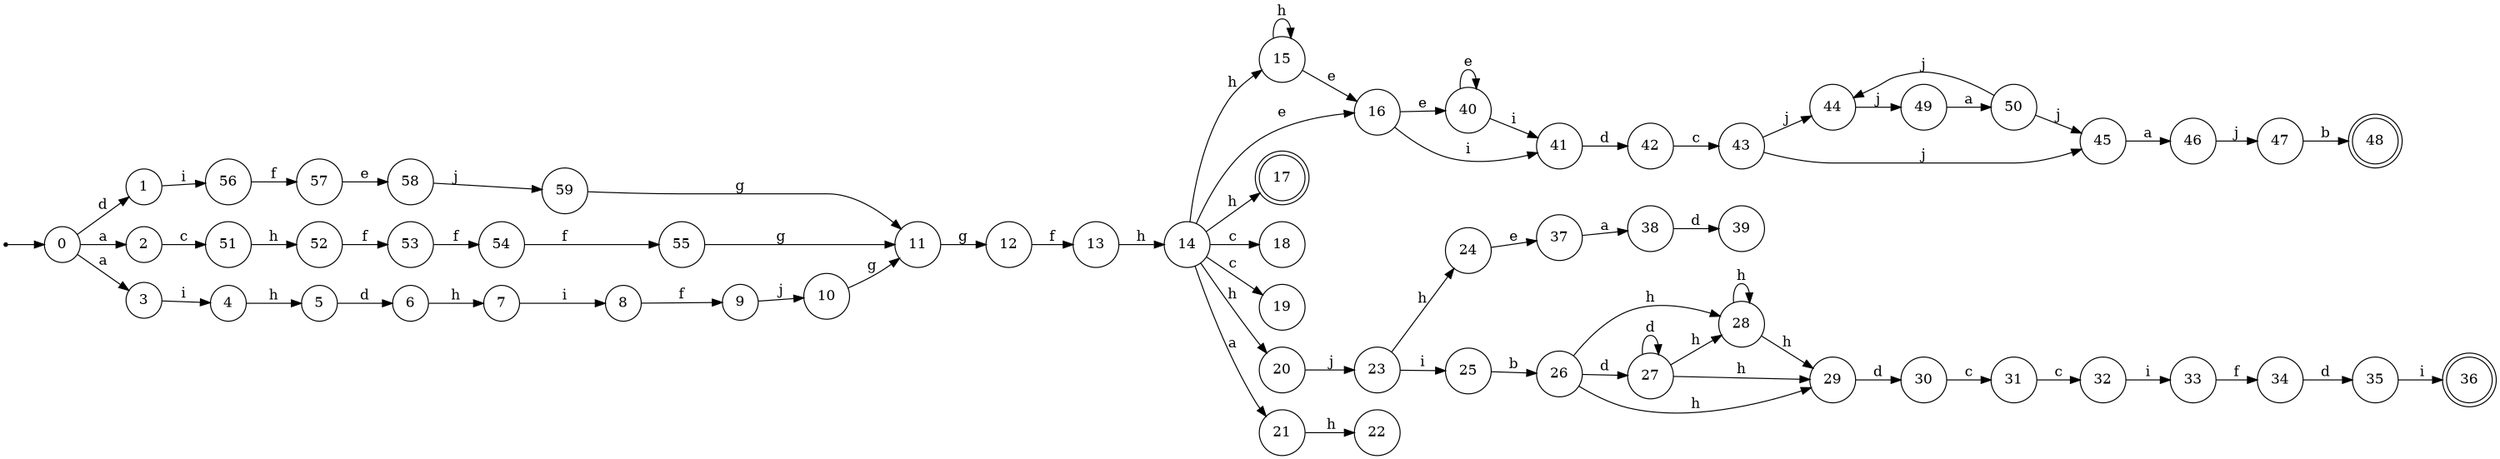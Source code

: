 digraph finite_state_machine {
rankdir=LR;
size="20,20";
node [shape = point]; "dummy0"
node [shape = circle]; "0";
"dummy0" -> "0";
node [shape = circle]; "1";
node [shape = circle]; "2";
node [shape = circle]; "3";
node [shape = circle]; "4";
node [shape = circle]; "5";
node [shape = circle]; "6";
node [shape = circle]; "7";
node [shape = circle]; "8";
node [shape = circle]; "9";
node [shape = circle]; "10";
node [shape = circle]; "11";
node [shape = circle]; "12";
node [shape = circle]; "13";
node [shape = circle]; "14";
node [shape = circle]; "15";
node [shape = circle]; "16";
node [shape = doublecircle]; "17";node [shape = circle]; "18";
node [shape = circle]; "19";
node [shape = circle]; "20";
node [shape = circle]; "21";
node [shape = circle]; "22";
node [shape = circle]; "23";
node [shape = circle]; "24";
node [shape = circle]; "25";
node [shape = circle]; "26";
node [shape = circle]; "27";
node [shape = circle]; "28";
node [shape = circle]; "29";
node [shape = circle]; "30";
node [shape = circle]; "31";
node [shape = circle]; "32";
node [shape = circle]; "33";
node [shape = circle]; "34";
node [shape = circle]; "35";
node [shape = doublecircle]; "36";node [shape = circle]; "37";
node [shape = circle]; "38";
node [shape = circle]; "39";
node [shape = circle]; "40";
node [shape = circle]; "41";
node [shape = circle]; "42";
node [shape = circle]; "43";
node [shape = circle]; "44";
node [shape = circle]; "45";
node [shape = circle]; "46";
node [shape = circle]; "47";
node [shape = doublecircle]; "48";node [shape = circle]; "49";
node [shape = circle]; "50";
node [shape = circle]; "51";
node [shape = circle]; "52";
node [shape = circle]; "53";
node [shape = circle]; "54";
node [shape = circle]; "55";
node [shape = circle]; "56";
node [shape = circle]; "57";
node [shape = circle]; "58";
node [shape = circle]; "59";
"0" -> "1" [label = "d"];
 "0" -> "2" [label = "a"];
 "0" -> "3" [label = "a"];
 "3" -> "4" [label = "i"];
 "4" -> "5" [label = "h"];
 "5" -> "6" [label = "d"];
 "6" -> "7" [label = "h"];
 "7" -> "8" [label = "i"];
 "8" -> "9" [label = "f"];
 "9" -> "10" [label = "j"];
 "10" -> "11" [label = "g"];
 "11" -> "12" [label = "g"];
 "12" -> "13" [label = "f"];
 "13" -> "14" [label = "h"];
 "14" -> "17" [label = "h"];
 "14" -> "20" [label = "h"];
 "14" -> "15" [label = "h"];
 "14" -> "16" [label = "e"];
 "14" -> "18" [label = "c"];
 "14" -> "19" [label = "c"];
 "14" -> "21" [label = "a"];
 "21" -> "22" [label = "h"];
 "20" -> "23" [label = "j"];
 "23" -> "24" [label = "h"];
 "23" -> "25" [label = "i"];
 "25" -> "26" [label = "b"];
 "26" -> "27" [label = "d"];
 "26" -> "28" [label = "h"];
 "26" -> "29" [label = "h"];
 "29" -> "30" [label = "d"];
 "30" -> "31" [label = "c"];
 "31" -> "32" [label = "c"];
 "32" -> "33" [label = "i"];
 "33" -> "34" [label = "f"];
 "34" -> "35" [label = "d"];
 "35" -> "36" [label = "i"];
 "28" -> "28" [label = "h"];
 "28" -> "29" [label = "h"];
 "27" -> "27" [label = "d"];
 "27" -> "28" [label = "h"];
 "27" -> "29" [label = "h"];
 "24" -> "37" [label = "e"];
 "37" -> "38" [label = "a"];
 "38" -> "39" [label = "d"];
 "16" -> "40" [label = "e"];
 "16" -> "41" [label = "i"];
 "41" -> "42" [label = "d"];
 "42" -> "43" [label = "c"];
 "43" -> "44" [label = "j"];
 "43" -> "45" [label = "j"];
 "45" -> "46" [label = "a"];
 "46" -> "47" [label = "j"];
 "47" -> "48" [label = "b"];
 "44" -> "49" [label = "j"];
 "49" -> "50" [label = "a"];
 "50" -> "44" [label = "j"];
 "50" -> "45" [label = "j"];
 "40" -> "40" [label = "e"];
 "40" -> "41" [label = "i"];
 "15" -> "15" [label = "h"];
 "15" -> "16" [label = "e"];
 "2" -> "51" [label = "c"];
 "51" -> "52" [label = "h"];
 "52" -> "53" [label = "f"];
 "53" -> "54" [label = "f"];
 "54" -> "55" [label = "f"];
 "55" -> "11" [label = "g"];
 "1" -> "56" [label = "i"];
 "56" -> "57" [label = "f"];
 "57" -> "58" [label = "e"];
 "58" -> "59" [label = "j"];
 "59" -> "11" [label = "g"];
 }
